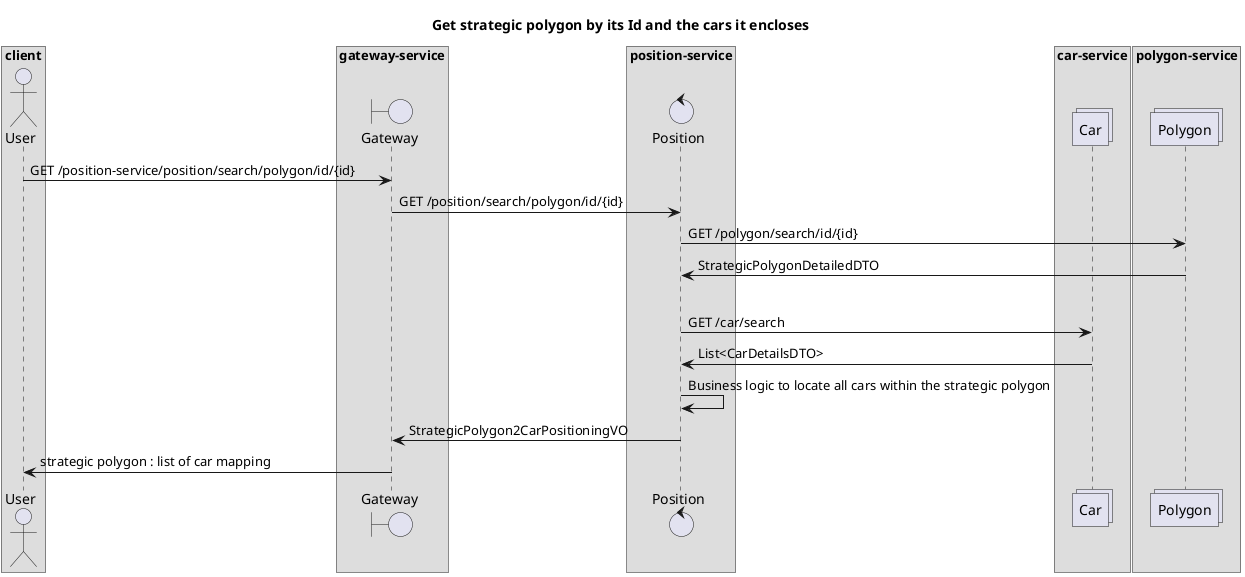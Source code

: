@@startuml

title Get strategic polygon by its Id and the cars it encloses

box "client"
    actor User as U
end box

box "gateway-service"
    boundary Gateway as G
end box


box "position-service"
    control Position as POS
end box

box "car-service"
    collections Car as C
end box

box "polygon-service"
    collections Polygon as PLY
end box

U -> G: GET /position-service/position/search/polygon/id/{id}
G -> POS: GET /position/search/polygon/id/{id}
POS -> PLY: GET /polygon/search/id/{id}
PLY -> POS: StrategicPolygonDetailedDTO
||25||
POS -> C: GET /car/search
C -> POS: List<CarDetailsDTO>
POS -> POS: Business logic to locate all cars within the strategic polygon
POS -> G: StrategicPolygon2CarPositioningVO
G -> U: strategic polygon : list of car mapping

@@enduml